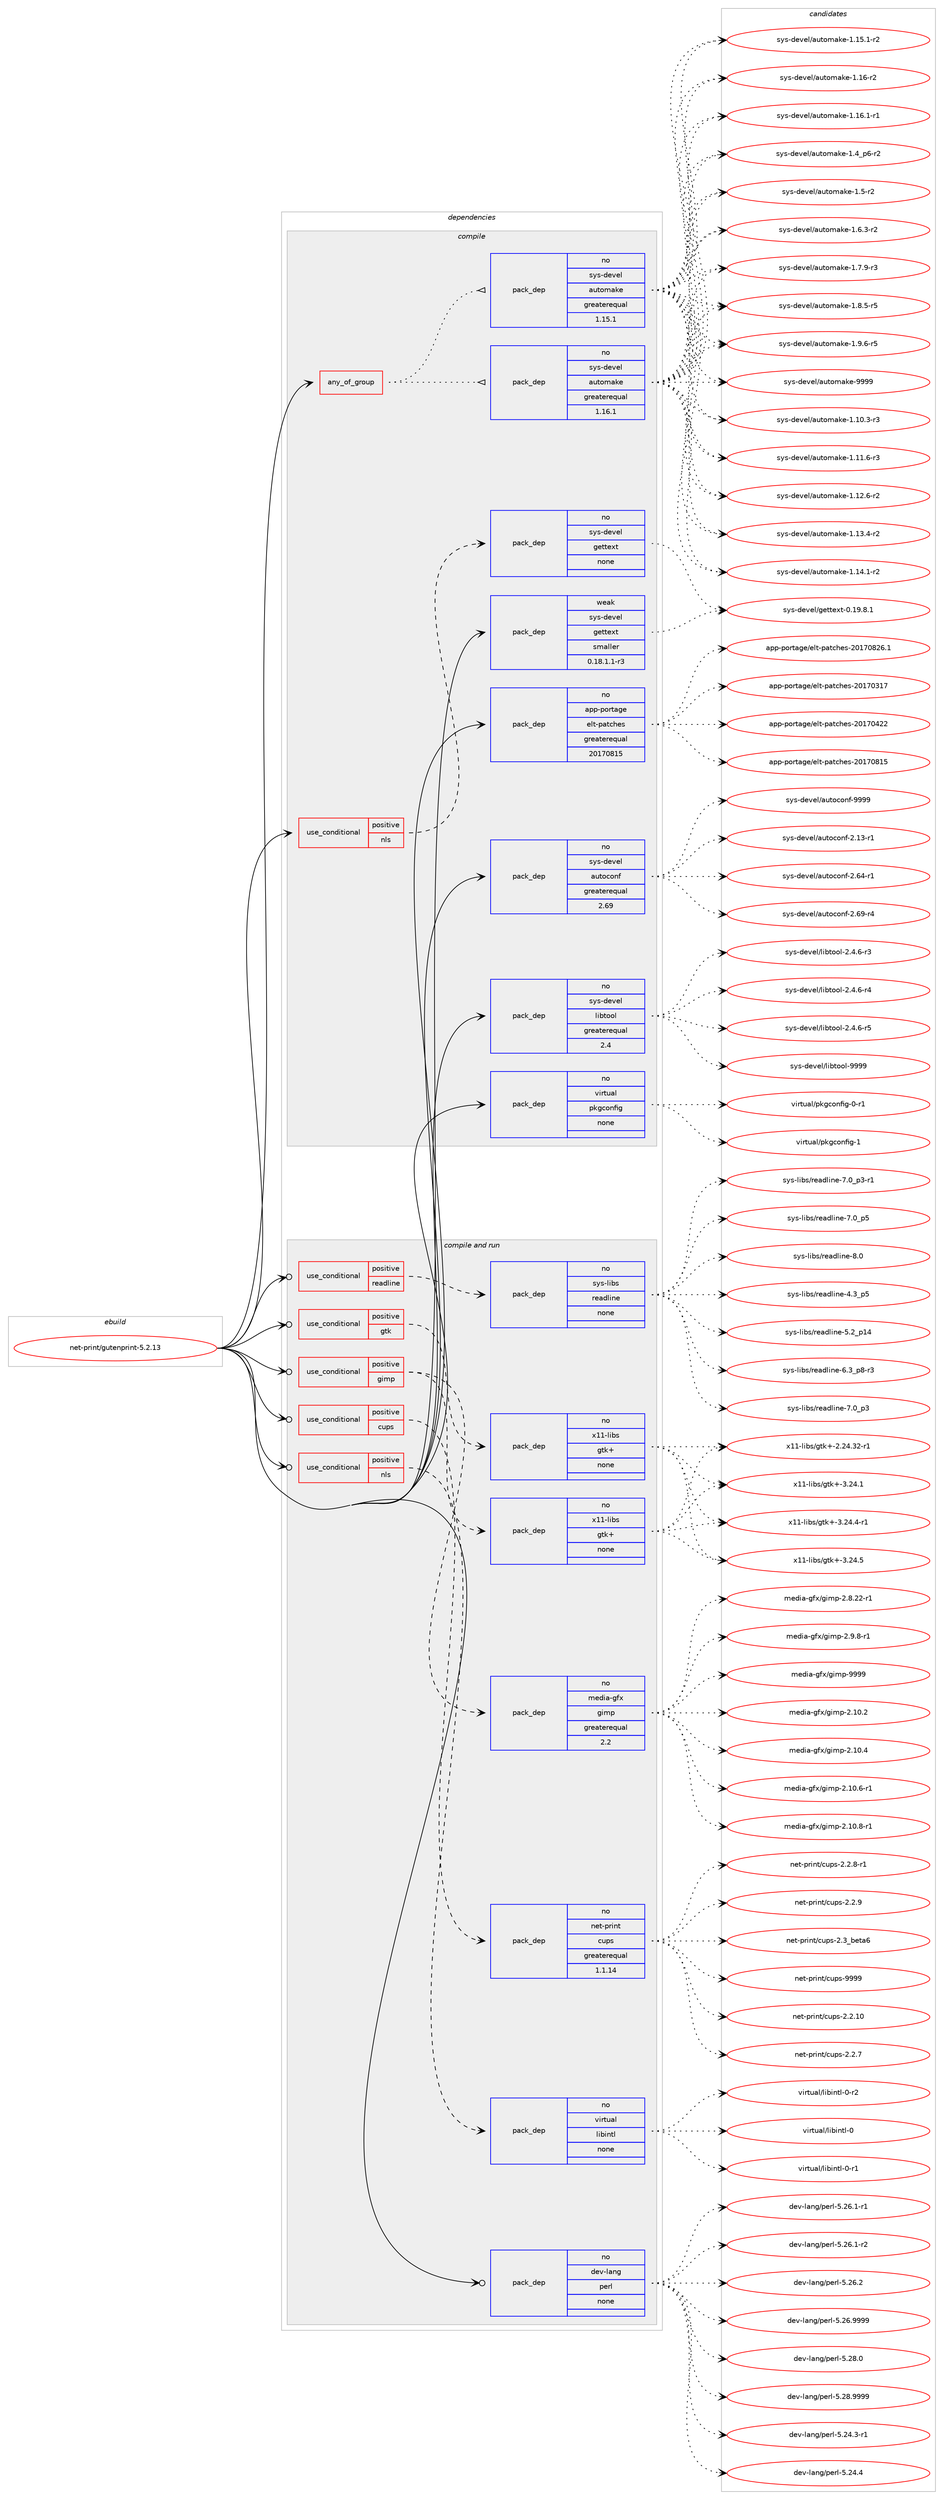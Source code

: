 digraph prolog {

# *************
# Graph options
# *************

newrank=true;
concentrate=true;
compound=true;
graph [rankdir=LR,fontname=Helvetica,fontsize=10,ranksep=1.5];#, ranksep=2.5, nodesep=0.2];
edge  [arrowhead=vee];
node  [fontname=Helvetica,fontsize=10];

# **********
# The ebuild
# **********

subgraph cluster_leftcol {
color=gray;
rank=same;
label=<<i>ebuild</i>>;
id [label="net-print/gutenprint-5.2.13", color=red, width=4, href="../net-print/gutenprint-5.2.13.svg"];
}

# ****************
# The dependencies
# ****************

subgraph cluster_midcol {
color=gray;
label=<<i>dependencies</i>>;
subgraph cluster_compile {
fillcolor="#eeeeee";
style=filled;
label=<<i>compile</i>>;
subgraph any26583 {
dependency1677055 [label=<<TABLE BORDER="0" CELLBORDER="1" CELLSPACING="0" CELLPADDING="4"><TR><TD CELLPADDING="10">any_of_group</TD></TR></TABLE>>, shape=none, color=red];subgraph pack1199292 {
dependency1677056 [label=<<TABLE BORDER="0" CELLBORDER="1" CELLSPACING="0" CELLPADDING="4" WIDTH="220"><TR><TD ROWSPAN="6" CELLPADDING="30">pack_dep</TD></TR><TR><TD WIDTH="110">no</TD></TR><TR><TD>sys-devel</TD></TR><TR><TD>automake</TD></TR><TR><TD>greaterequal</TD></TR><TR><TD>1.16.1</TD></TR></TABLE>>, shape=none, color=blue];
}
dependency1677055:e -> dependency1677056:w [weight=20,style="dotted",arrowhead="oinv"];
subgraph pack1199293 {
dependency1677057 [label=<<TABLE BORDER="0" CELLBORDER="1" CELLSPACING="0" CELLPADDING="4" WIDTH="220"><TR><TD ROWSPAN="6" CELLPADDING="30">pack_dep</TD></TR><TR><TD WIDTH="110">no</TD></TR><TR><TD>sys-devel</TD></TR><TR><TD>automake</TD></TR><TR><TD>greaterequal</TD></TR><TR><TD>1.15.1</TD></TR></TABLE>>, shape=none, color=blue];
}
dependency1677055:e -> dependency1677057:w [weight=20,style="dotted",arrowhead="oinv"];
}
id:e -> dependency1677055:w [weight=20,style="solid",arrowhead="vee"];
subgraph cond450347 {
dependency1677058 [label=<<TABLE BORDER="0" CELLBORDER="1" CELLSPACING="0" CELLPADDING="4"><TR><TD ROWSPAN="3" CELLPADDING="10">use_conditional</TD></TR><TR><TD>positive</TD></TR><TR><TD>nls</TD></TR></TABLE>>, shape=none, color=red];
subgraph pack1199294 {
dependency1677059 [label=<<TABLE BORDER="0" CELLBORDER="1" CELLSPACING="0" CELLPADDING="4" WIDTH="220"><TR><TD ROWSPAN="6" CELLPADDING="30">pack_dep</TD></TR><TR><TD WIDTH="110">no</TD></TR><TR><TD>sys-devel</TD></TR><TR><TD>gettext</TD></TR><TR><TD>none</TD></TR><TR><TD></TD></TR></TABLE>>, shape=none, color=blue];
}
dependency1677058:e -> dependency1677059:w [weight=20,style="dashed",arrowhead="vee"];
}
id:e -> dependency1677058:w [weight=20,style="solid",arrowhead="vee"];
subgraph pack1199295 {
dependency1677060 [label=<<TABLE BORDER="0" CELLBORDER="1" CELLSPACING="0" CELLPADDING="4" WIDTH="220"><TR><TD ROWSPAN="6" CELLPADDING="30">pack_dep</TD></TR><TR><TD WIDTH="110">no</TD></TR><TR><TD>app-portage</TD></TR><TR><TD>elt-patches</TD></TR><TR><TD>greaterequal</TD></TR><TR><TD>20170815</TD></TR></TABLE>>, shape=none, color=blue];
}
id:e -> dependency1677060:w [weight=20,style="solid",arrowhead="vee"];
subgraph pack1199296 {
dependency1677061 [label=<<TABLE BORDER="0" CELLBORDER="1" CELLSPACING="0" CELLPADDING="4" WIDTH="220"><TR><TD ROWSPAN="6" CELLPADDING="30">pack_dep</TD></TR><TR><TD WIDTH="110">no</TD></TR><TR><TD>sys-devel</TD></TR><TR><TD>autoconf</TD></TR><TR><TD>greaterequal</TD></TR><TR><TD>2.69</TD></TR></TABLE>>, shape=none, color=blue];
}
id:e -> dependency1677061:w [weight=20,style="solid",arrowhead="vee"];
subgraph pack1199297 {
dependency1677062 [label=<<TABLE BORDER="0" CELLBORDER="1" CELLSPACING="0" CELLPADDING="4" WIDTH="220"><TR><TD ROWSPAN="6" CELLPADDING="30">pack_dep</TD></TR><TR><TD WIDTH="110">no</TD></TR><TR><TD>sys-devel</TD></TR><TR><TD>libtool</TD></TR><TR><TD>greaterequal</TD></TR><TR><TD>2.4</TD></TR></TABLE>>, shape=none, color=blue];
}
id:e -> dependency1677062:w [weight=20,style="solid",arrowhead="vee"];
subgraph pack1199298 {
dependency1677063 [label=<<TABLE BORDER="0" CELLBORDER="1" CELLSPACING="0" CELLPADDING="4" WIDTH="220"><TR><TD ROWSPAN="6" CELLPADDING="30">pack_dep</TD></TR><TR><TD WIDTH="110">no</TD></TR><TR><TD>virtual</TD></TR><TR><TD>pkgconfig</TD></TR><TR><TD>none</TD></TR><TR><TD></TD></TR></TABLE>>, shape=none, color=blue];
}
id:e -> dependency1677063:w [weight=20,style="solid",arrowhead="vee"];
subgraph pack1199299 {
dependency1677064 [label=<<TABLE BORDER="0" CELLBORDER="1" CELLSPACING="0" CELLPADDING="4" WIDTH="220"><TR><TD ROWSPAN="6" CELLPADDING="30">pack_dep</TD></TR><TR><TD WIDTH="110">weak</TD></TR><TR><TD>sys-devel</TD></TR><TR><TD>gettext</TD></TR><TR><TD>smaller</TD></TR><TR><TD>0.18.1.1-r3</TD></TR></TABLE>>, shape=none, color=blue];
}
id:e -> dependency1677064:w [weight=20,style="solid",arrowhead="vee"];
}
subgraph cluster_compileandrun {
fillcolor="#eeeeee";
style=filled;
label=<<i>compile and run</i>>;
subgraph cond450348 {
dependency1677065 [label=<<TABLE BORDER="0" CELLBORDER="1" CELLSPACING="0" CELLPADDING="4"><TR><TD ROWSPAN="3" CELLPADDING="10">use_conditional</TD></TR><TR><TD>positive</TD></TR><TR><TD>cups</TD></TR></TABLE>>, shape=none, color=red];
subgraph pack1199300 {
dependency1677066 [label=<<TABLE BORDER="0" CELLBORDER="1" CELLSPACING="0" CELLPADDING="4" WIDTH="220"><TR><TD ROWSPAN="6" CELLPADDING="30">pack_dep</TD></TR><TR><TD WIDTH="110">no</TD></TR><TR><TD>net-print</TD></TR><TR><TD>cups</TD></TR><TR><TD>greaterequal</TD></TR><TR><TD>1.1.14</TD></TR></TABLE>>, shape=none, color=blue];
}
dependency1677065:e -> dependency1677066:w [weight=20,style="dashed",arrowhead="vee"];
}
id:e -> dependency1677065:w [weight=20,style="solid",arrowhead="odotvee"];
subgraph cond450349 {
dependency1677067 [label=<<TABLE BORDER="0" CELLBORDER="1" CELLSPACING="0" CELLPADDING="4"><TR><TD ROWSPAN="3" CELLPADDING="10">use_conditional</TD></TR><TR><TD>positive</TD></TR><TR><TD>gimp</TD></TR></TABLE>>, shape=none, color=red];
subgraph pack1199301 {
dependency1677068 [label=<<TABLE BORDER="0" CELLBORDER="1" CELLSPACING="0" CELLPADDING="4" WIDTH="220"><TR><TD ROWSPAN="6" CELLPADDING="30">pack_dep</TD></TR><TR><TD WIDTH="110">no</TD></TR><TR><TD>media-gfx</TD></TR><TR><TD>gimp</TD></TR><TR><TD>greaterequal</TD></TR><TR><TD>2.2</TD></TR></TABLE>>, shape=none, color=blue];
}
dependency1677067:e -> dependency1677068:w [weight=20,style="dashed",arrowhead="vee"];
subgraph pack1199302 {
dependency1677069 [label=<<TABLE BORDER="0" CELLBORDER="1" CELLSPACING="0" CELLPADDING="4" WIDTH="220"><TR><TD ROWSPAN="6" CELLPADDING="30">pack_dep</TD></TR><TR><TD WIDTH="110">no</TD></TR><TR><TD>x11-libs</TD></TR><TR><TD>gtk+</TD></TR><TR><TD>none</TD></TR><TR><TD></TD></TR></TABLE>>, shape=none, color=blue];
}
dependency1677067:e -> dependency1677069:w [weight=20,style="dashed",arrowhead="vee"];
}
id:e -> dependency1677067:w [weight=20,style="solid",arrowhead="odotvee"];
subgraph cond450350 {
dependency1677070 [label=<<TABLE BORDER="0" CELLBORDER="1" CELLSPACING="0" CELLPADDING="4"><TR><TD ROWSPAN="3" CELLPADDING="10">use_conditional</TD></TR><TR><TD>positive</TD></TR><TR><TD>gtk</TD></TR></TABLE>>, shape=none, color=red];
subgraph pack1199303 {
dependency1677071 [label=<<TABLE BORDER="0" CELLBORDER="1" CELLSPACING="0" CELLPADDING="4" WIDTH="220"><TR><TD ROWSPAN="6" CELLPADDING="30">pack_dep</TD></TR><TR><TD WIDTH="110">no</TD></TR><TR><TD>x11-libs</TD></TR><TR><TD>gtk+</TD></TR><TR><TD>none</TD></TR><TR><TD></TD></TR></TABLE>>, shape=none, color=blue];
}
dependency1677070:e -> dependency1677071:w [weight=20,style="dashed",arrowhead="vee"];
}
id:e -> dependency1677070:w [weight=20,style="solid",arrowhead="odotvee"];
subgraph cond450351 {
dependency1677072 [label=<<TABLE BORDER="0" CELLBORDER="1" CELLSPACING="0" CELLPADDING="4"><TR><TD ROWSPAN="3" CELLPADDING="10">use_conditional</TD></TR><TR><TD>positive</TD></TR><TR><TD>nls</TD></TR></TABLE>>, shape=none, color=red];
subgraph pack1199304 {
dependency1677073 [label=<<TABLE BORDER="0" CELLBORDER="1" CELLSPACING="0" CELLPADDING="4" WIDTH="220"><TR><TD ROWSPAN="6" CELLPADDING="30">pack_dep</TD></TR><TR><TD WIDTH="110">no</TD></TR><TR><TD>virtual</TD></TR><TR><TD>libintl</TD></TR><TR><TD>none</TD></TR><TR><TD></TD></TR></TABLE>>, shape=none, color=blue];
}
dependency1677072:e -> dependency1677073:w [weight=20,style="dashed",arrowhead="vee"];
}
id:e -> dependency1677072:w [weight=20,style="solid",arrowhead="odotvee"];
subgraph cond450352 {
dependency1677074 [label=<<TABLE BORDER="0" CELLBORDER="1" CELLSPACING="0" CELLPADDING="4"><TR><TD ROWSPAN="3" CELLPADDING="10">use_conditional</TD></TR><TR><TD>positive</TD></TR><TR><TD>readline</TD></TR></TABLE>>, shape=none, color=red];
subgraph pack1199305 {
dependency1677075 [label=<<TABLE BORDER="0" CELLBORDER="1" CELLSPACING="0" CELLPADDING="4" WIDTH="220"><TR><TD ROWSPAN="6" CELLPADDING="30">pack_dep</TD></TR><TR><TD WIDTH="110">no</TD></TR><TR><TD>sys-libs</TD></TR><TR><TD>readline</TD></TR><TR><TD>none</TD></TR><TR><TD></TD></TR></TABLE>>, shape=none, color=blue];
}
dependency1677074:e -> dependency1677075:w [weight=20,style="dashed",arrowhead="vee"];
}
id:e -> dependency1677074:w [weight=20,style="solid",arrowhead="odotvee"];
subgraph pack1199306 {
dependency1677076 [label=<<TABLE BORDER="0" CELLBORDER="1" CELLSPACING="0" CELLPADDING="4" WIDTH="220"><TR><TD ROWSPAN="6" CELLPADDING="30">pack_dep</TD></TR><TR><TD WIDTH="110">no</TD></TR><TR><TD>dev-lang</TD></TR><TR><TD>perl</TD></TR><TR><TD>none</TD></TR><TR><TD></TD></TR></TABLE>>, shape=none, color=blue];
}
id:e -> dependency1677076:w [weight=20,style="solid",arrowhead="odotvee"];
}
subgraph cluster_run {
fillcolor="#eeeeee";
style=filled;
label=<<i>run</i>>;
}
}

# **************
# The candidates
# **************

subgraph cluster_choices {
rank=same;
color=gray;
label=<<i>candidates</i>>;

subgraph choice1199292 {
color=black;
nodesep=1;
choice11512111545100101118101108479711711611110997107101454946494846514511451 [label="sys-devel/automake-1.10.3-r3", color=red, width=4,href="../sys-devel/automake-1.10.3-r3.svg"];
choice11512111545100101118101108479711711611110997107101454946494946544511451 [label="sys-devel/automake-1.11.6-r3", color=red, width=4,href="../sys-devel/automake-1.11.6-r3.svg"];
choice11512111545100101118101108479711711611110997107101454946495046544511450 [label="sys-devel/automake-1.12.6-r2", color=red, width=4,href="../sys-devel/automake-1.12.6-r2.svg"];
choice11512111545100101118101108479711711611110997107101454946495146524511450 [label="sys-devel/automake-1.13.4-r2", color=red, width=4,href="../sys-devel/automake-1.13.4-r2.svg"];
choice11512111545100101118101108479711711611110997107101454946495246494511450 [label="sys-devel/automake-1.14.1-r2", color=red, width=4,href="../sys-devel/automake-1.14.1-r2.svg"];
choice11512111545100101118101108479711711611110997107101454946495346494511450 [label="sys-devel/automake-1.15.1-r2", color=red, width=4,href="../sys-devel/automake-1.15.1-r2.svg"];
choice1151211154510010111810110847971171161111099710710145494649544511450 [label="sys-devel/automake-1.16-r2", color=red, width=4,href="../sys-devel/automake-1.16-r2.svg"];
choice11512111545100101118101108479711711611110997107101454946495446494511449 [label="sys-devel/automake-1.16.1-r1", color=red, width=4,href="../sys-devel/automake-1.16.1-r1.svg"];
choice115121115451001011181011084797117116111109971071014549465295112544511450 [label="sys-devel/automake-1.4_p6-r2", color=red, width=4,href="../sys-devel/automake-1.4_p6-r2.svg"];
choice11512111545100101118101108479711711611110997107101454946534511450 [label="sys-devel/automake-1.5-r2", color=red, width=4,href="../sys-devel/automake-1.5-r2.svg"];
choice115121115451001011181011084797117116111109971071014549465446514511450 [label="sys-devel/automake-1.6.3-r2", color=red, width=4,href="../sys-devel/automake-1.6.3-r2.svg"];
choice115121115451001011181011084797117116111109971071014549465546574511451 [label="sys-devel/automake-1.7.9-r3", color=red, width=4,href="../sys-devel/automake-1.7.9-r3.svg"];
choice115121115451001011181011084797117116111109971071014549465646534511453 [label="sys-devel/automake-1.8.5-r5", color=red, width=4,href="../sys-devel/automake-1.8.5-r5.svg"];
choice115121115451001011181011084797117116111109971071014549465746544511453 [label="sys-devel/automake-1.9.6-r5", color=red, width=4,href="../sys-devel/automake-1.9.6-r5.svg"];
choice115121115451001011181011084797117116111109971071014557575757 [label="sys-devel/automake-9999", color=red, width=4,href="../sys-devel/automake-9999.svg"];
dependency1677056:e -> choice11512111545100101118101108479711711611110997107101454946494846514511451:w [style=dotted,weight="100"];
dependency1677056:e -> choice11512111545100101118101108479711711611110997107101454946494946544511451:w [style=dotted,weight="100"];
dependency1677056:e -> choice11512111545100101118101108479711711611110997107101454946495046544511450:w [style=dotted,weight="100"];
dependency1677056:e -> choice11512111545100101118101108479711711611110997107101454946495146524511450:w [style=dotted,weight="100"];
dependency1677056:e -> choice11512111545100101118101108479711711611110997107101454946495246494511450:w [style=dotted,weight="100"];
dependency1677056:e -> choice11512111545100101118101108479711711611110997107101454946495346494511450:w [style=dotted,weight="100"];
dependency1677056:e -> choice1151211154510010111810110847971171161111099710710145494649544511450:w [style=dotted,weight="100"];
dependency1677056:e -> choice11512111545100101118101108479711711611110997107101454946495446494511449:w [style=dotted,weight="100"];
dependency1677056:e -> choice115121115451001011181011084797117116111109971071014549465295112544511450:w [style=dotted,weight="100"];
dependency1677056:e -> choice11512111545100101118101108479711711611110997107101454946534511450:w [style=dotted,weight="100"];
dependency1677056:e -> choice115121115451001011181011084797117116111109971071014549465446514511450:w [style=dotted,weight="100"];
dependency1677056:e -> choice115121115451001011181011084797117116111109971071014549465546574511451:w [style=dotted,weight="100"];
dependency1677056:e -> choice115121115451001011181011084797117116111109971071014549465646534511453:w [style=dotted,weight="100"];
dependency1677056:e -> choice115121115451001011181011084797117116111109971071014549465746544511453:w [style=dotted,weight="100"];
dependency1677056:e -> choice115121115451001011181011084797117116111109971071014557575757:w [style=dotted,weight="100"];
}
subgraph choice1199293 {
color=black;
nodesep=1;
choice11512111545100101118101108479711711611110997107101454946494846514511451 [label="sys-devel/automake-1.10.3-r3", color=red, width=4,href="../sys-devel/automake-1.10.3-r3.svg"];
choice11512111545100101118101108479711711611110997107101454946494946544511451 [label="sys-devel/automake-1.11.6-r3", color=red, width=4,href="../sys-devel/automake-1.11.6-r3.svg"];
choice11512111545100101118101108479711711611110997107101454946495046544511450 [label="sys-devel/automake-1.12.6-r2", color=red, width=4,href="../sys-devel/automake-1.12.6-r2.svg"];
choice11512111545100101118101108479711711611110997107101454946495146524511450 [label="sys-devel/automake-1.13.4-r2", color=red, width=4,href="../sys-devel/automake-1.13.4-r2.svg"];
choice11512111545100101118101108479711711611110997107101454946495246494511450 [label="sys-devel/automake-1.14.1-r2", color=red, width=4,href="../sys-devel/automake-1.14.1-r2.svg"];
choice11512111545100101118101108479711711611110997107101454946495346494511450 [label="sys-devel/automake-1.15.1-r2", color=red, width=4,href="../sys-devel/automake-1.15.1-r2.svg"];
choice1151211154510010111810110847971171161111099710710145494649544511450 [label="sys-devel/automake-1.16-r2", color=red, width=4,href="../sys-devel/automake-1.16-r2.svg"];
choice11512111545100101118101108479711711611110997107101454946495446494511449 [label="sys-devel/automake-1.16.1-r1", color=red, width=4,href="../sys-devel/automake-1.16.1-r1.svg"];
choice115121115451001011181011084797117116111109971071014549465295112544511450 [label="sys-devel/automake-1.4_p6-r2", color=red, width=4,href="../sys-devel/automake-1.4_p6-r2.svg"];
choice11512111545100101118101108479711711611110997107101454946534511450 [label="sys-devel/automake-1.5-r2", color=red, width=4,href="../sys-devel/automake-1.5-r2.svg"];
choice115121115451001011181011084797117116111109971071014549465446514511450 [label="sys-devel/automake-1.6.3-r2", color=red, width=4,href="../sys-devel/automake-1.6.3-r2.svg"];
choice115121115451001011181011084797117116111109971071014549465546574511451 [label="sys-devel/automake-1.7.9-r3", color=red, width=4,href="../sys-devel/automake-1.7.9-r3.svg"];
choice115121115451001011181011084797117116111109971071014549465646534511453 [label="sys-devel/automake-1.8.5-r5", color=red, width=4,href="../sys-devel/automake-1.8.5-r5.svg"];
choice115121115451001011181011084797117116111109971071014549465746544511453 [label="sys-devel/automake-1.9.6-r5", color=red, width=4,href="../sys-devel/automake-1.9.6-r5.svg"];
choice115121115451001011181011084797117116111109971071014557575757 [label="sys-devel/automake-9999", color=red, width=4,href="../sys-devel/automake-9999.svg"];
dependency1677057:e -> choice11512111545100101118101108479711711611110997107101454946494846514511451:w [style=dotted,weight="100"];
dependency1677057:e -> choice11512111545100101118101108479711711611110997107101454946494946544511451:w [style=dotted,weight="100"];
dependency1677057:e -> choice11512111545100101118101108479711711611110997107101454946495046544511450:w [style=dotted,weight="100"];
dependency1677057:e -> choice11512111545100101118101108479711711611110997107101454946495146524511450:w [style=dotted,weight="100"];
dependency1677057:e -> choice11512111545100101118101108479711711611110997107101454946495246494511450:w [style=dotted,weight="100"];
dependency1677057:e -> choice11512111545100101118101108479711711611110997107101454946495346494511450:w [style=dotted,weight="100"];
dependency1677057:e -> choice1151211154510010111810110847971171161111099710710145494649544511450:w [style=dotted,weight="100"];
dependency1677057:e -> choice11512111545100101118101108479711711611110997107101454946495446494511449:w [style=dotted,weight="100"];
dependency1677057:e -> choice115121115451001011181011084797117116111109971071014549465295112544511450:w [style=dotted,weight="100"];
dependency1677057:e -> choice11512111545100101118101108479711711611110997107101454946534511450:w [style=dotted,weight="100"];
dependency1677057:e -> choice115121115451001011181011084797117116111109971071014549465446514511450:w [style=dotted,weight="100"];
dependency1677057:e -> choice115121115451001011181011084797117116111109971071014549465546574511451:w [style=dotted,weight="100"];
dependency1677057:e -> choice115121115451001011181011084797117116111109971071014549465646534511453:w [style=dotted,weight="100"];
dependency1677057:e -> choice115121115451001011181011084797117116111109971071014549465746544511453:w [style=dotted,weight="100"];
dependency1677057:e -> choice115121115451001011181011084797117116111109971071014557575757:w [style=dotted,weight="100"];
}
subgraph choice1199294 {
color=black;
nodesep=1;
choice1151211154510010111810110847103101116116101120116454846495746564649 [label="sys-devel/gettext-0.19.8.1", color=red, width=4,href="../sys-devel/gettext-0.19.8.1.svg"];
dependency1677059:e -> choice1151211154510010111810110847103101116116101120116454846495746564649:w [style=dotted,weight="100"];
}
subgraph choice1199295 {
color=black;
nodesep=1;
choice97112112451121111141169710310147101108116451129711699104101115455048495548514955 [label="app-portage/elt-patches-20170317", color=red, width=4,href="../app-portage/elt-patches-20170317.svg"];
choice97112112451121111141169710310147101108116451129711699104101115455048495548525050 [label="app-portage/elt-patches-20170422", color=red, width=4,href="../app-portage/elt-patches-20170422.svg"];
choice97112112451121111141169710310147101108116451129711699104101115455048495548564953 [label="app-portage/elt-patches-20170815", color=red, width=4,href="../app-portage/elt-patches-20170815.svg"];
choice971121124511211111411697103101471011081164511297116991041011154550484955485650544649 [label="app-portage/elt-patches-20170826.1", color=red, width=4,href="../app-portage/elt-patches-20170826.1.svg"];
dependency1677060:e -> choice97112112451121111141169710310147101108116451129711699104101115455048495548514955:w [style=dotted,weight="100"];
dependency1677060:e -> choice97112112451121111141169710310147101108116451129711699104101115455048495548525050:w [style=dotted,weight="100"];
dependency1677060:e -> choice97112112451121111141169710310147101108116451129711699104101115455048495548564953:w [style=dotted,weight="100"];
dependency1677060:e -> choice971121124511211111411697103101471011081164511297116991041011154550484955485650544649:w [style=dotted,weight="100"];
}
subgraph choice1199296 {
color=black;
nodesep=1;
choice1151211154510010111810110847971171161119911111010245504649514511449 [label="sys-devel/autoconf-2.13-r1", color=red, width=4,href="../sys-devel/autoconf-2.13-r1.svg"];
choice1151211154510010111810110847971171161119911111010245504654524511449 [label="sys-devel/autoconf-2.64-r1", color=red, width=4,href="../sys-devel/autoconf-2.64-r1.svg"];
choice1151211154510010111810110847971171161119911111010245504654574511452 [label="sys-devel/autoconf-2.69-r4", color=red, width=4,href="../sys-devel/autoconf-2.69-r4.svg"];
choice115121115451001011181011084797117116111991111101024557575757 [label="sys-devel/autoconf-9999", color=red, width=4,href="../sys-devel/autoconf-9999.svg"];
dependency1677061:e -> choice1151211154510010111810110847971171161119911111010245504649514511449:w [style=dotted,weight="100"];
dependency1677061:e -> choice1151211154510010111810110847971171161119911111010245504654524511449:w [style=dotted,weight="100"];
dependency1677061:e -> choice1151211154510010111810110847971171161119911111010245504654574511452:w [style=dotted,weight="100"];
dependency1677061:e -> choice115121115451001011181011084797117116111991111101024557575757:w [style=dotted,weight="100"];
}
subgraph choice1199297 {
color=black;
nodesep=1;
choice1151211154510010111810110847108105981161111111084550465246544511451 [label="sys-devel/libtool-2.4.6-r3", color=red, width=4,href="../sys-devel/libtool-2.4.6-r3.svg"];
choice1151211154510010111810110847108105981161111111084550465246544511452 [label="sys-devel/libtool-2.4.6-r4", color=red, width=4,href="../sys-devel/libtool-2.4.6-r4.svg"];
choice1151211154510010111810110847108105981161111111084550465246544511453 [label="sys-devel/libtool-2.4.6-r5", color=red, width=4,href="../sys-devel/libtool-2.4.6-r5.svg"];
choice1151211154510010111810110847108105981161111111084557575757 [label="sys-devel/libtool-9999", color=red, width=4,href="../sys-devel/libtool-9999.svg"];
dependency1677062:e -> choice1151211154510010111810110847108105981161111111084550465246544511451:w [style=dotted,weight="100"];
dependency1677062:e -> choice1151211154510010111810110847108105981161111111084550465246544511452:w [style=dotted,weight="100"];
dependency1677062:e -> choice1151211154510010111810110847108105981161111111084550465246544511453:w [style=dotted,weight="100"];
dependency1677062:e -> choice1151211154510010111810110847108105981161111111084557575757:w [style=dotted,weight="100"];
}
subgraph choice1199298 {
color=black;
nodesep=1;
choice11810511411611797108471121071039911111010210510345484511449 [label="virtual/pkgconfig-0-r1", color=red, width=4,href="../virtual/pkgconfig-0-r1.svg"];
choice1181051141161179710847112107103991111101021051034549 [label="virtual/pkgconfig-1", color=red, width=4,href="../virtual/pkgconfig-1.svg"];
dependency1677063:e -> choice11810511411611797108471121071039911111010210510345484511449:w [style=dotted,weight="100"];
dependency1677063:e -> choice1181051141161179710847112107103991111101021051034549:w [style=dotted,weight="100"];
}
subgraph choice1199299 {
color=black;
nodesep=1;
choice1151211154510010111810110847103101116116101120116454846495746564649 [label="sys-devel/gettext-0.19.8.1", color=red, width=4,href="../sys-devel/gettext-0.19.8.1.svg"];
dependency1677064:e -> choice1151211154510010111810110847103101116116101120116454846495746564649:w [style=dotted,weight="100"];
}
subgraph choice1199300 {
color=black;
nodesep=1;
choice11010111645112114105110116479911711211545504650464948 [label="net-print/cups-2.2.10", color=red, width=4,href="../net-print/cups-2.2.10.svg"];
choice110101116451121141051101164799117112115455046504655 [label="net-print/cups-2.2.7", color=red, width=4,href="../net-print/cups-2.2.7.svg"];
choice1101011164511211410511011647991171121154550465046564511449 [label="net-print/cups-2.2.8-r1", color=red, width=4,href="../net-print/cups-2.2.8-r1.svg"];
choice110101116451121141051101164799117112115455046504657 [label="net-print/cups-2.2.9", color=red, width=4,href="../net-print/cups-2.2.9.svg"];
choice1101011164511211410511011647991171121154550465195981011169754 [label="net-print/cups-2.3_beta6", color=red, width=4,href="../net-print/cups-2.3_beta6.svg"];
choice1101011164511211410511011647991171121154557575757 [label="net-print/cups-9999", color=red, width=4,href="../net-print/cups-9999.svg"];
dependency1677066:e -> choice11010111645112114105110116479911711211545504650464948:w [style=dotted,weight="100"];
dependency1677066:e -> choice110101116451121141051101164799117112115455046504655:w [style=dotted,weight="100"];
dependency1677066:e -> choice1101011164511211410511011647991171121154550465046564511449:w [style=dotted,weight="100"];
dependency1677066:e -> choice110101116451121141051101164799117112115455046504657:w [style=dotted,weight="100"];
dependency1677066:e -> choice1101011164511211410511011647991171121154550465195981011169754:w [style=dotted,weight="100"];
dependency1677066:e -> choice1101011164511211410511011647991171121154557575757:w [style=dotted,weight="100"];
}
subgraph choice1199301 {
color=black;
nodesep=1;
choice10910110010597451031021204710310510911245504649484650 [label="media-gfx/gimp-2.10.2", color=red, width=4,href="../media-gfx/gimp-2.10.2.svg"];
choice10910110010597451031021204710310510911245504649484652 [label="media-gfx/gimp-2.10.4", color=red, width=4,href="../media-gfx/gimp-2.10.4.svg"];
choice109101100105974510310212047103105109112455046494846544511449 [label="media-gfx/gimp-2.10.6-r1", color=red, width=4,href="../media-gfx/gimp-2.10.6-r1.svg"];
choice109101100105974510310212047103105109112455046494846564511449 [label="media-gfx/gimp-2.10.8-r1", color=red, width=4,href="../media-gfx/gimp-2.10.8-r1.svg"];
choice109101100105974510310212047103105109112455046564650504511449 [label="media-gfx/gimp-2.8.22-r1", color=red, width=4,href="../media-gfx/gimp-2.8.22-r1.svg"];
choice1091011001059745103102120471031051091124550465746564511449 [label="media-gfx/gimp-2.9.8-r1", color=red, width=4,href="../media-gfx/gimp-2.9.8-r1.svg"];
choice1091011001059745103102120471031051091124557575757 [label="media-gfx/gimp-9999", color=red, width=4,href="../media-gfx/gimp-9999.svg"];
dependency1677068:e -> choice10910110010597451031021204710310510911245504649484650:w [style=dotted,weight="100"];
dependency1677068:e -> choice10910110010597451031021204710310510911245504649484652:w [style=dotted,weight="100"];
dependency1677068:e -> choice109101100105974510310212047103105109112455046494846544511449:w [style=dotted,weight="100"];
dependency1677068:e -> choice109101100105974510310212047103105109112455046494846564511449:w [style=dotted,weight="100"];
dependency1677068:e -> choice109101100105974510310212047103105109112455046564650504511449:w [style=dotted,weight="100"];
dependency1677068:e -> choice1091011001059745103102120471031051091124550465746564511449:w [style=dotted,weight="100"];
dependency1677068:e -> choice1091011001059745103102120471031051091124557575757:w [style=dotted,weight="100"];
}
subgraph choice1199302 {
color=black;
nodesep=1;
choice12049494510810598115471031161074345504650524651504511449 [label="x11-libs/gtk+-2.24.32-r1", color=red, width=4,href="../x11-libs/gtk+-2.24.32-r1.svg"];
choice12049494510810598115471031161074345514650524649 [label="x11-libs/gtk+-3.24.1", color=red, width=4,href="../x11-libs/gtk+-3.24.1.svg"];
choice120494945108105981154710311610743455146505246524511449 [label="x11-libs/gtk+-3.24.4-r1", color=red, width=4,href="../x11-libs/gtk+-3.24.4-r1.svg"];
choice12049494510810598115471031161074345514650524653 [label="x11-libs/gtk+-3.24.5", color=red, width=4,href="../x11-libs/gtk+-3.24.5.svg"];
dependency1677069:e -> choice12049494510810598115471031161074345504650524651504511449:w [style=dotted,weight="100"];
dependency1677069:e -> choice12049494510810598115471031161074345514650524649:w [style=dotted,weight="100"];
dependency1677069:e -> choice120494945108105981154710311610743455146505246524511449:w [style=dotted,weight="100"];
dependency1677069:e -> choice12049494510810598115471031161074345514650524653:w [style=dotted,weight="100"];
}
subgraph choice1199303 {
color=black;
nodesep=1;
choice12049494510810598115471031161074345504650524651504511449 [label="x11-libs/gtk+-2.24.32-r1", color=red, width=4,href="../x11-libs/gtk+-2.24.32-r1.svg"];
choice12049494510810598115471031161074345514650524649 [label="x11-libs/gtk+-3.24.1", color=red, width=4,href="../x11-libs/gtk+-3.24.1.svg"];
choice120494945108105981154710311610743455146505246524511449 [label="x11-libs/gtk+-3.24.4-r1", color=red, width=4,href="../x11-libs/gtk+-3.24.4-r1.svg"];
choice12049494510810598115471031161074345514650524653 [label="x11-libs/gtk+-3.24.5", color=red, width=4,href="../x11-libs/gtk+-3.24.5.svg"];
dependency1677071:e -> choice12049494510810598115471031161074345504650524651504511449:w [style=dotted,weight="100"];
dependency1677071:e -> choice12049494510810598115471031161074345514650524649:w [style=dotted,weight="100"];
dependency1677071:e -> choice120494945108105981154710311610743455146505246524511449:w [style=dotted,weight="100"];
dependency1677071:e -> choice12049494510810598115471031161074345514650524653:w [style=dotted,weight="100"];
}
subgraph choice1199304 {
color=black;
nodesep=1;
choice1181051141161179710847108105981051101161084548 [label="virtual/libintl-0", color=red, width=4,href="../virtual/libintl-0.svg"];
choice11810511411611797108471081059810511011610845484511449 [label="virtual/libintl-0-r1", color=red, width=4,href="../virtual/libintl-0-r1.svg"];
choice11810511411611797108471081059810511011610845484511450 [label="virtual/libintl-0-r2", color=red, width=4,href="../virtual/libintl-0-r2.svg"];
dependency1677073:e -> choice1181051141161179710847108105981051101161084548:w [style=dotted,weight="100"];
dependency1677073:e -> choice11810511411611797108471081059810511011610845484511449:w [style=dotted,weight="100"];
dependency1677073:e -> choice11810511411611797108471081059810511011610845484511450:w [style=dotted,weight="100"];
}
subgraph choice1199305 {
color=black;
nodesep=1;
choice11512111545108105981154711410197100108105110101455246519511253 [label="sys-libs/readline-4.3_p5", color=red, width=4,href="../sys-libs/readline-4.3_p5.svg"];
choice1151211154510810598115471141019710010810511010145534650951124952 [label="sys-libs/readline-5.2_p14", color=red, width=4,href="../sys-libs/readline-5.2_p14.svg"];
choice115121115451081059811547114101971001081051101014554465195112564511451 [label="sys-libs/readline-6.3_p8-r3", color=red, width=4,href="../sys-libs/readline-6.3_p8-r3.svg"];
choice11512111545108105981154711410197100108105110101455546489511251 [label="sys-libs/readline-7.0_p3", color=red, width=4,href="../sys-libs/readline-7.0_p3.svg"];
choice115121115451081059811547114101971001081051101014555464895112514511449 [label="sys-libs/readline-7.0_p3-r1", color=red, width=4,href="../sys-libs/readline-7.0_p3-r1.svg"];
choice11512111545108105981154711410197100108105110101455546489511253 [label="sys-libs/readline-7.0_p5", color=red, width=4,href="../sys-libs/readline-7.0_p5.svg"];
choice1151211154510810598115471141019710010810511010145564648 [label="sys-libs/readline-8.0", color=red, width=4,href="../sys-libs/readline-8.0.svg"];
dependency1677075:e -> choice11512111545108105981154711410197100108105110101455246519511253:w [style=dotted,weight="100"];
dependency1677075:e -> choice1151211154510810598115471141019710010810511010145534650951124952:w [style=dotted,weight="100"];
dependency1677075:e -> choice115121115451081059811547114101971001081051101014554465195112564511451:w [style=dotted,weight="100"];
dependency1677075:e -> choice11512111545108105981154711410197100108105110101455546489511251:w [style=dotted,weight="100"];
dependency1677075:e -> choice115121115451081059811547114101971001081051101014555464895112514511449:w [style=dotted,weight="100"];
dependency1677075:e -> choice11512111545108105981154711410197100108105110101455546489511253:w [style=dotted,weight="100"];
dependency1677075:e -> choice1151211154510810598115471141019710010810511010145564648:w [style=dotted,weight="100"];
}
subgraph choice1199306 {
color=black;
nodesep=1;
choice100101118451089711010347112101114108455346505246514511449 [label="dev-lang/perl-5.24.3-r1", color=red, width=4,href="../dev-lang/perl-5.24.3-r1.svg"];
choice10010111845108971101034711210111410845534650524652 [label="dev-lang/perl-5.24.4", color=red, width=4,href="../dev-lang/perl-5.24.4.svg"];
choice100101118451089711010347112101114108455346505446494511449 [label="dev-lang/perl-5.26.1-r1", color=red, width=4,href="../dev-lang/perl-5.26.1-r1.svg"];
choice100101118451089711010347112101114108455346505446494511450 [label="dev-lang/perl-5.26.1-r2", color=red, width=4,href="../dev-lang/perl-5.26.1-r2.svg"];
choice10010111845108971101034711210111410845534650544650 [label="dev-lang/perl-5.26.2", color=red, width=4,href="../dev-lang/perl-5.26.2.svg"];
choice10010111845108971101034711210111410845534650544657575757 [label="dev-lang/perl-5.26.9999", color=red, width=4,href="../dev-lang/perl-5.26.9999.svg"];
choice10010111845108971101034711210111410845534650564648 [label="dev-lang/perl-5.28.0", color=red, width=4,href="../dev-lang/perl-5.28.0.svg"];
choice10010111845108971101034711210111410845534650564657575757 [label="dev-lang/perl-5.28.9999", color=red, width=4,href="../dev-lang/perl-5.28.9999.svg"];
dependency1677076:e -> choice100101118451089711010347112101114108455346505246514511449:w [style=dotted,weight="100"];
dependency1677076:e -> choice10010111845108971101034711210111410845534650524652:w [style=dotted,weight="100"];
dependency1677076:e -> choice100101118451089711010347112101114108455346505446494511449:w [style=dotted,weight="100"];
dependency1677076:e -> choice100101118451089711010347112101114108455346505446494511450:w [style=dotted,weight="100"];
dependency1677076:e -> choice10010111845108971101034711210111410845534650544650:w [style=dotted,weight="100"];
dependency1677076:e -> choice10010111845108971101034711210111410845534650544657575757:w [style=dotted,weight="100"];
dependency1677076:e -> choice10010111845108971101034711210111410845534650564648:w [style=dotted,weight="100"];
dependency1677076:e -> choice10010111845108971101034711210111410845534650564657575757:w [style=dotted,weight="100"];
}
}

}
